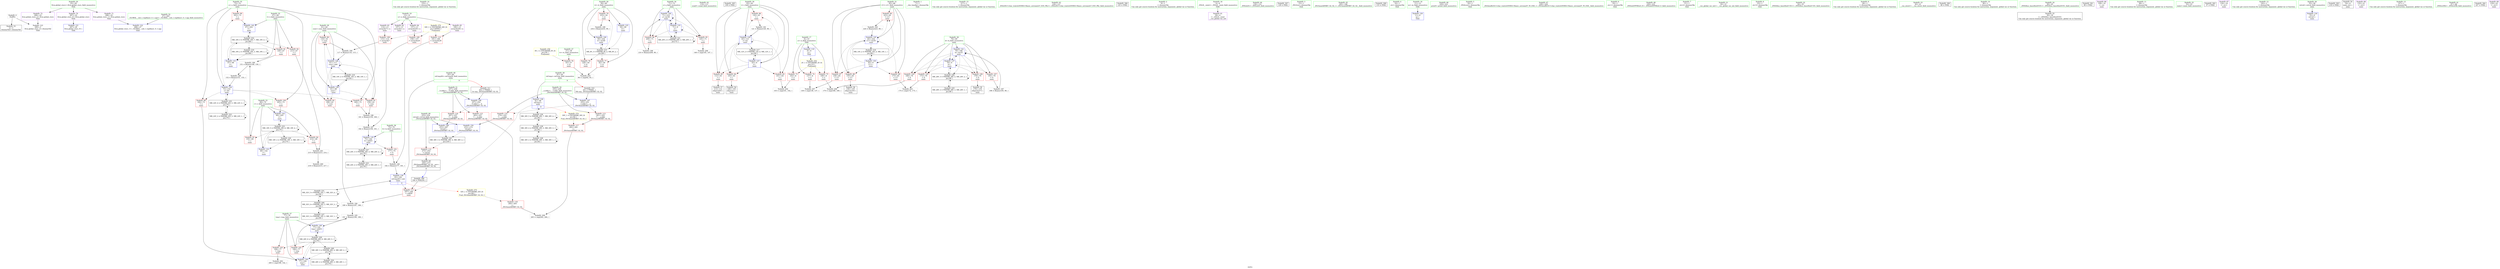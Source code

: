 digraph "SVFG" {
	label="SVFG";

	Node0x5583c2568910 [shape=record,color=grey,label="{NodeID: 0\nNullPtr}"];
	Node0x5583c2568910 -> Node0x5583c258c830[style=solid];
	Node0x5583c2568910 -> Node0x5583c25912c0[style=solid];
	Node0x5583c258bc80 [shape=record,color=red,label="{NodeID: 97\n160\<--73\n\<--s\nmain\n}"];
	Node0x5583c258bc80 -> Node0x5583c258f2d0[style=solid];
	Node0x5583c25895c0 [shape=record,color=green,label="{NodeID: 14\n153\<--1\n\<--dummyObj\nCan only get source location for instruction, argument, global var or function.}"];
	Node0x5583c258efd0 [shape=record,color=grey,label="{NodeID: 194\n189 = Binary(187, 188, )\n}"];
	Node0x5583c258efd0 -> Node0x5583c258f150[style=solid];
	Node0x5583c258b7c0 [shape=record,color=red,label="{NodeID: 111\n187\<--184\n\<--call29\nmain\n}"];
	Node0x5583c258b7c0 -> Node0x5583c258efd0[style=solid];
	Node0x5583c258a210 [shape=record,color=green,label="{NodeID: 28\n59\<--60\nit\<--it_field_insensitive\nmain\n}"];
	Node0x5583c258a210 -> Node0x5583c258dca0[style=solid];
	Node0x5583c258a210 -> Node0x5583c258dd70[style=solid];
	Node0x5583c258a210 -> Node0x5583c258de40[style=solid];
	Node0x5583c258a210 -> Node0x5583c2591490[style=solid];
	Node0x5583c258a210 -> Node0x5583c25925a0[style=solid];
	Node0x5583c2597890 [shape=record,color=grey,label="{NodeID: 208\n146 = cmp(145, 147, )\n}"];
	Node0x5583c2591490 [shape=record,color=blue,label="{NodeID: 125\n59\<--90\nit\<--\nmain\n}"];
	Node0x5583c2591490 -> Node0x5583c259fb90[style=dashed];
	Node0x5583c258ada0 [shape=record,color=green,label="{NodeID: 42\n110\<--111\nscanf\<--scanf_field_insensitive\n}"];
	Node0x5583c25bea10 [shape=record,color=black,label="{NodeID: 305\n109 = PHI()\n}"];
	Node0x5583c25a1e90 [shape=record,color=black,label="{NodeID: 222\nMR_22V_2 = PHI(MR_22V_3, MR_22V_1, )\npts\{74 \}\n}"];
	Node0x5583c25a1e90 -> Node0x5583c25a1e90[style=dashed];
	Node0x5583c25a1e90 -> Node0x5583c25a6390[style=dashed];
	Node0x5583c2591ff0 [shape=record,color=blue,label="{NodeID: 139\n83\<--182\nref.tmp26\<--sub\nmain\n|{|<s2>9}}"];
	Node0x5583c2591ff0 -> Node0x5583c258b7c0[style=dashed];
	Node0x5583c2591ff0 -> Node0x5583c25a53a0[style=dashed];
	Node0x5583c2591ff0:s2 -> Node0x5583c25adf90[style=dashed,color=red];
	Node0x5583c258cb00 [shape=record,color=black,label="{NodeID: 56\n106\<--105\nidxprom\<--\nmain\n}"];
	Node0x5583c258d660 [shape=record,color=purple,label="{NodeID: 70\n287\<--25\nllvm.global_ctors_0\<--llvm.global_ctors\nGlob }"];
	Node0x5583c258d660 -> Node0x5583c25910c0[style=solid];
	Node0x5583c258e250 [shape=record,color=red,label="{NodeID: 84\n105\<--63\n\<--i\nmain\n}"];
	Node0x5583c258e250 -> Node0x5583c258cb00[style=solid];
	Node0x5583c2583c80 [shape=record,color=green,label="{NodeID: 1\n7\<--1\n__dso_handle\<--dummyObj\nGlob }"];
	Node0x5583c258bd50 [shape=record,color=red,label="{NodeID: 98\n164\<--73\n\<--s\nmain\n}"];
	Node0x5583c258bd50 -> Node0x5583c2591d80[style=solid];
	Node0x5583c2589650 [shape=record,color=green,label="{NodeID: 15\n217\<--1\n\<--dummyObj\nCan only get source location for instruction, argument, global var or function.}"];
	Node0x5583c258f150 [shape=record,color=grey,label="{NodeID: 195\n191 = Binary(190, 189, )\n}"];
	Node0x5583c258f150 -> Node0x5583c25920c0[style=solid];
	Node0x5583c258b890 [shape=record,color=red,label="{NodeID: 112\n273\<--253\n\<--retval\n_ZSt3maxIdERKT_S2_S2_\n}"];
	Node0x5583c258b890 -> Node0x5583c258ce40[style=solid];
	Node0x5583c258a2e0 [shape=record,color=green,label="{NodeID: 29\n61\<--62\nsum\<--sum_field_insensitive\nmain\n}"];
	Node0x5583c258a2e0 -> Node0x5583c258df10[style=solid];
	Node0x5583c258a2e0 -> Node0x5583c258dfe0[style=solid];
	Node0x5583c258a2e0 -> Node0x5583c258e0b0[style=solid];
	Node0x5583c258a2e0 -> Node0x5583c2591560[style=solid];
	Node0x5583c258a2e0 -> Node0x5583c2591700[style=solid];
	Node0x5583c2597a10 [shape=record,color=grey,label="{NodeID: 209\n265 = cmp(262, 264, )\n}"];
	Node0x5583c2591560 [shape=record,color=blue,label="{NodeID: 126\n61\<--98\nsum\<--\nmain\n}"];
	Node0x5583c2591560 -> Node0x5583c258df10[style=dashed];
	Node0x5583c2591560 -> Node0x5583c258dfe0[style=dashed];
	Node0x5583c2591560 -> Node0x5583c258e0b0[style=dashed];
	Node0x5583c2591560 -> Node0x5583c2591700[style=dashed];
	Node0x5583c2591560 -> Node0x5583c25a0090[style=dashed];
	Node0x5583c258aea0 [shape=record,color=green,label="{NodeID: 43\n126\<--127\n_ZStlsISt11char_traitsIcEERSt13basic_ostreamIcT_ES5_PKc\<--_ZStlsISt11char_traitsIcEERSt13basic_ostreamIcT_ES5_PKc_field_insensitive\n}"];
	Node0x5583c25beb10 [shape=record,color=black,label="{NodeID: 306\n125 = PHI()\n}"];
	Node0x5583c25a2390 [shape=record,color=black,label="{NodeID: 223\nMR_24V_2 = PHI(MR_24V_3, MR_24V_1, )\npts\{76 \}\n}"];
	Node0x5583c25a2390 -> Node0x5583c25a9f90[style=dashed];
	Node0x5583c25920c0 [shape=record,color=blue,label="{NodeID: 140\n77\<--191\ntmp\<--add31\nmain\n}"];
	Node0x5583c25920c0 -> Node0x5583c25a3c90[style=dashed];
	Node0x5583c258cbd0 [shape=record,color=black,label="{NodeID: 57\n113\<--112\nidxprom6\<--\nmain\n}"];
	Node0x5583c258d760 [shape=record,color=purple,label="{NodeID: 71\n288\<--25\nllvm.global_ctors_1\<--llvm.global_ctors\nGlob }"];
	Node0x5583c258d760 -> Node0x5583c25911c0[style=solid];
	Node0x5583c258e320 [shape=record,color=red,label="{NodeID: 85\n112\<--63\n\<--i\nmain\n}"];
	Node0x5583c258e320 -> Node0x5583c258cbd0[style=solid];
	Node0x5583c2586470 [shape=record,color=green,label="{NodeID: 2\n9\<--1\n\<--dummyObj\nCan only get source location for instruction, argument, global var or function.}"];
	Node0x5583c258be20 [shape=record,color=red,label="{NodeID: 99\n202\<--73\n\<--s\nmain\n}"];
	Node0x5583c258be20 -> Node0x5583c2592260[style=solid];
	Node0x5583c25896e0 [shape=record,color=green,label="{NodeID: 16\n4\<--6\n_ZStL8__ioinit\<--_ZStL8__ioinit_field_insensitive\nGlob }"];
	Node0x5583c25896e0 -> Node0x5583c258cf10[style=solid];
	Node0x5583c258f2d0 [shape=record,color=grey,label="{NodeID: 196\n161 = Binary(159, 160, )\n}"];
	Node0x5583c258f2d0 -> Node0x5583c258f450[style=solid];
	Node0x5583c258b960 [shape=record,color=red,label="{NodeID: 113\n261\<--255\n\<--__a.addr\n_ZSt3maxIdERKT_S2_S2_\n}"];
	Node0x5583c258b960 -> Node0x5583c2590d50[style=solid];
	Node0x5583c258a3b0 [shape=record,color=green,label="{NodeID: 30\n63\<--64\ni\<--i_field_insensitive\nmain\n}"];
	Node0x5583c258a3b0 -> Node0x5583c258e180[style=solid];
	Node0x5583c258a3b0 -> Node0x5583c258e250[style=solid];
	Node0x5583c258a3b0 -> Node0x5583c258e320[style=solid];
	Node0x5583c258a3b0 -> Node0x5583c258e3f0[style=solid];
	Node0x5583c258a3b0 -> Node0x5583c2591630[style=solid];
	Node0x5583c258a3b0 -> Node0x5583c25917d0[style=solid];
	Node0x5583c2591630 [shape=record,color=blue,label="{NodeID: 127\n63\<--9\ni\<--\nmain\n}"];
	Node0x5583c2591630 -> Node0x5583c258e180[style=dashed];
	Node0x5583c2591630 -> Node0x5583c258e250[style=dashed];
	Node0x5583c2591630 -> Node0x5583c258e320[style=dashed];
	Node0x5583c2591630 -> Node0x5583c258e3f0[style=dashed];
	Node0x5583c2591630 -> Node0x5583c25917d0[style=dashed];
	Node0x5583c2591630 -> Node0x5583c25a0590[style=dashed];
	Node0x5583c258afa0 [shape=record,color=green,label="{NodeID: 44\n130\<--131\n_ZNSolsEi\<--_ZNSolsEi_field_insensitive\n}"];
	Node0x5583c25bec70 [shape=record,color=black,label="{NodeID: 307\n129 = PHI()\n}"];
	Node0x5583c25a2890 [shape=record,color=black,label="{NodeID: 224\nMR_26V_2 = PHI(MR_26V_3, MR_26V_1, )\npts\{78 \}\n}"];
	Node0x5583c25a2890 -> Node0x5583c25aa490[style=dashed];
	Node0x5583c2592190 [shape=record,color=blue,label="{NodeID: 141\n79\<--196\nk\<--inc33\nmain\n}"];
	Node0x5583c2592190 -> Node0x5583c258c230[style=dashed];
	Node0x5583c2592190 -> Node0x5583c258c300[style=dashed];
	Node0x5583c2592190 -> Node0x5583c258b3b0[style=dashed];
	Node0x5583c2592190 -> Node0x5583c258b480[style=dashed];
	Node0x5583c2592190 -> Node0x5583c2591e50[style=dashed];
	Node0x5583c2592190 -> Node0x5583c2592190[style=dashed];
	Node0x5583c2592190 -> Node0x5583c25aa990[style=dashed];
	Node0x5583c258cca0 [shape=record,color=black,label="{NodeID: 58\n156\<--155\nidxprom19\<--\nmain\n}"];
	Node0x5583c258d860 [shape=record,color=purple,label="{NodeID: 72\n289\<--25\nllvm.global_ctors_2\<--llvm.global_ctors\nGlob }"];
	Node0x5583c258d860 -> Node0x5583c25912c0[style=solid];
	Node0x5583c258e3f0 [shape=record,color=red,label="{NodeID: 86\n120\<--63\n\<--i\nmain\n}"];
	Node0x5583c258e3f0 -> Node0x5583c2594f00[style=solid];
	Node0x5583c256a0b0 [shape=record,color=green,label="{NodeID: 3\n15\<--1\n_ZSt3cin\<--dummyObj\nGlob }"];
	Node0x5583c258bef0 [shape=record,color=red,label="{NodeID: 100\n205\<--73\n\<--s\nmain\n}"];
	Node0x5583c258bef0 -> Node0x5583c2592330[style=solid];
	Node0x5583c2589770 [shape=record,color=green,label="{NodeID: 17\n8\<--10\nn\<--n_field_insensitive\nGlob }"];
	Node0x5583c2589770 -> Node0x5583c258d960[style=solid];
	Node0x5583c2589770 -> Node0x5583c258da30[style=solid];
	Node0x5583c2589770 -> Node0x5583c258db00[style=solid];
	Node0x5583c2589770 -> Node0x5583c2590ef0[style=solid];
	Node0x5583c258f450 [shape=record,color=grey,label="{NodeID: 197\n162 = Binary(158, 161, )\n}"];
	Node0x5583c258f450 -> Node0x5583c2591cb0[style=solid];
	Node0x5583c258ba30 [shape=record,color=red,label="{NodeID: 114\n270\<--255\n\<--__a.addr\n_ZSt3maxIdERKT_S2_S2_\n}"];
	Node0x5583c258ba30 -> Node0x5583c25928e0[style=solid];
	Node0x5583c258a480 [shape=record,color=green,label="{NodeID: 31\n65\<--66\ni11\<--i11_field_insensitive\nmain\n}"];
	Node0x5583c258a480 -> Node0x5583c258e4c0[style=solid];
	Node0x5583c258a480 -> Node0x5583c258e590[style=solid];
	Node0x5583c258a480 -> Node0x5583c258e660[style=solid];
	Node0x5583c258a480 -> Node0x5583c258e730[style=solid];
	Node0x5583c258a480 -> Node0x5583c25918a0[style=solid];
	Node0x5583c258a480 -> Node0x5583c25924d0[style=solid];
	Node0x5583c2591700 [shape=record,color=blue,label="{NodeID: 128\n61\<--117\nsum\<--add\nmain\n}"];
	Node0x5583c2591700 -> Node0x5583c258df10[style=dashed];
	Node0x5583c2591700 -> Node0x5583c258dfe0[style=dashed];
	Node0x5583c2591700 -> Node0x5583c258e0b0[style=dashed];
	Node0x5583c2591700 -> Node0x5583c2591700[style=dashed];
	Node0x5583c2591700 -> Node0x5583c25a0090[style=dashed];
	Node0x5583c258b0a0 [shape=record,color=green,label="{NodeID: 45\n185\<--186\n_ZSt3maxIdERKT_S2_S2_\<--_ZSt3maxIdERKT_S2_S2__field_insensitive\n}"];
	Node0x5583c25bed70 [shape=record,color=black,label="{NodeID: 308\n133 = PHI()\n}"];
	Node0x5583c25a2d90 [shape=record,color=black,label="{NodeID: 225\nMR_28V_2 = PHI(MR_28V_3, MR_28V_1, )\npts\{80 \}\n}"];
	Node0x5583c25a2d90 -> Node0x5583c25aa990[style=dashed];
	Node0x5583c2592260 [shape=record,color=blue,label="{NodeID: 142\n67\<--202\nl\<--\nmain\n}"];
	Node0x5583c2592260 -> Node0x5583c25a5490[style=dashed];
	Node0x5583c258cd70 [shape=record,color=black,label="{NodeID: 59\n179\<--178\nidxprom27\<--\nmain\n}"];
	Node0x5583c25a7790 [shape=record,color=black,label="{NodeID: 239\nMR_30V_4 = PHI(MR_30V_5, MR_30V_3, )\npts\{82 \}\n}"];
	Node0x5583c25a7790 -> Node0x5583c25a3290[style=dashed];
	Node0x5583c25a7790 -> Node0x5583c25a4690[style=dashed];
	Node0x5583c25a7790 -> Node0x5583c25a7790[style=dashed];
	Node0x5583c258d960 [shape=record,color=red,label="{NodeID: 73\n102\<--8\n\<--n\nmain\n}"];
	Node0x5583c258d960 -> Node0x5583c2597290[style=solid];
	Node0x5583c258e4c0 [shape=record,color=red,label="{NodeID: 87\n136\<--65\n\<--i11\nmain\n}"];
	Node0x5583c258e4c0 -> Node0x5583c2597710[style=solid];
	Node0x5583c2568d60 [shape=record,color=green,label="{NodeID: 4\n16\<--1\n.str\<--dummyObj\nGlob }"];
	Node0x5583c258bfc0 [shape=record,color=red,label="{NodeID: 101\n177\<--75\n\<--h\nmain\n}"];
	Node0x5583c258bfc0 -> Node0x5583c258ecd0[style=solid];
	Node0x5583c2589870 [shape=record,color=green,label="{NodeID: 18\n11\<--12\nm\<--m_field_insensitive\nGlob }"];
	Node0x5583c2589870 -> Node0x5583c2590fc0[style=solid];
	Node0x5583c258f5d0 [shape=record,color=grey,label="{NodeID: 198\n210 = Binary(209, 90, )\n}"];
	Node0x5583c258f5d0 -> Node0x5583c2592400[style=solid];
	Node0x5583c2590c30 [shape=record,color=red,label="{NodeID: 115\n263\<--257\n\<--__b.addr\n_ZSt3maxIdERKT_S2_S2_\n}"];
	Node0x5583c2590c30 -> Node0x5583c2590e20[style=solid];
	Node0x5583c258a550 [shape=record,color=green,label="{NodeID: 32\n67\<--68\nl\<--l_field_insensitive\nmain\n}"];
	Node0x5583c258a550 -> Node0x5583c258e800[style=solid];
	Node0x5583c258a550 -> Node0x5583c258e8d0[style=solid];
	Node0x5583c258a550 -> Node0x5583c2591970[style=solid];
	Node0x5583c258a550 -> Node0x5583c2592260[style=solid];
	Node0x5583c25917d0 [shape=record,color=blue,label="{NodeID: 129\n63\<--121\ni\<--inc\nmain\n}"];
	Node0x5583c25917d0 -> Node0x5583c258e180[style=dashed];
	Node0x5583c25917d0 -> Node0x5583c258e250[style=dashed];
	Node0x5583c25917d0 -> Node0x5583c258e320[style=dashed];
	Node0x5583c25917d0 -> Node0x5583c258e3f0[style=dashed];
	Node0x5583c25917d0 -> Node0x5583c25917d0[style=dashed];
	Node0x5583c25917d0 -> Node0x5583c25a0590[style=dashed];
	Node0x5583c258b1a0 [shape=record,color=green,label="{NodeID: 46\n220\<--221\nprintf\<--printf_field_insensitive\n}"];
	Node0x5583c25bee40 [shape=record,color=black,label="{NodeID: 309\n184 = PHI(250, )\n}"];
	Node0x5583c25bee40 -> Node0x5583c258b7c0[style=solid];
	Node0x5583c25a3290 [shape=record,color=black,label="{NodeID: 226\nMR_30V_2 = PHI(MR_30V_3, MR_30V_1, )\npts\{82 \}\n}"];
	Node0x5583c25a3290 -> Node0x5583c25a3290[style=dashed];
	Node0x5583c25a3290 -> Node0x5583c25a7790[style=dashed];
	Node0x5583c2592330 [shape=record,color=blue,label="{NodeID: 143\n69\<--205\nr\<--\nmain\n}"];
	Node0x5583c2592330 -> Node0x5583c25a5990[style=dashed];
	Node0x5583c258ce40 [shape=record,color=black,label="{NodeID: 60\n250\<--273\n_ZSt3maxIdERKT_S2_S2__ret\<--\n_ZSt3maxIdERKT_S2_S2_\n|{<s0>9}}"];
	Node0x5583c258ce40:s0 -> Node0x5583c25bee40[style=solid,color=blue];
	Node0x5583c25a7c90 [shape=record,color=black,label="{NodeID: 240\nMR_32V_4 = PHI(MR_32V_5, MR_32V_3, )\npts\{84 \}\n}"];
	Node0x5583c25a7c90 -> Node0x5583c25a3790[style=dashed];
	Node0x5583c25a7c90 -> Node0x5583c25a53a0[style=dashed];
	Node0x5583c25a7c90 -> Node0x5583c25a7c90[style=dashed];
	Node0x5583c258da30 [shape=record,color=red,label="{NodeID: 74\n137\<--8\n\<--n\nmain\n}"];
	Node0x5583c258da30 -> Node0x5583c2597710[style=solid];
	Node0x5583c25ac290 [shape=record,color=yellow,style=double,label="{NodeID: 254\n2V_1 = ENCHI(MR_2V_0)\npts\{10 \}\nFun[main]}"];
	Node0x5583c25ac290 -> Node0x5583c258d960[style=dashed];
	Node0x5583c25ac290 -> Node0x5583c258da30[style=dashed];
	Node0x5583c25ac290 -> Node0x5583c258db00[style=dashed];
	Node0x5583c258e590 [shape=record,color=red,label="{NodeID: 88\n155\<--65\n\<--i11\nmain\n}"];
	Node0x5583c258e590 -> Node0x5583c258cca0[style=solid];
	Node0x5583c2568df0 [shape=record,color=green,label="{NodeID: 5\n18\<--1\n_ZSt4cout\<--dummyObj\nGlob }"];
	Node0x5583c258c090 [shape=record,color=red,label="{NodeID: 102\n190\<--77\n\<--tmp\nmain\n}"];
	Node0x5583c258c090 -> Node0x5583c258f150[style=solid];
	Node0x5583c2589970 [shape=record,color=green,label="{NodeID: 19\n13\<--14\nx\<--x_field_insensitive\nGlob }"];
	Node0x5583c2589970 -> Node0x5583c258cfe0[style=solid];
	Node0x5583c2589970 -> Node0x5583c258d0b0[style=solid];
	Node0x5583c2589970 -> Node0x5583c258d180[style=solid];
	Node0x5583c2589970 -> Node0x5583c258d250[style=solid];
	Node0x5583c258f750 [shape=record,color=grey,label="{NodeID: 199\n234 = Binary(233, 90, )\n}"];
	Node0x5583c258f750 -> Node0x5583c25925a0[style=solid];
	Node0x5583c2590cc0 [shape=record,color=red,label="{NodeID: 116\n267\<--257\n\<--__b.addr\n_ZSt3maxIdERKT_S2_S2_\n}"];
	Node0x5583c2590cc0 -> Node0x5583c2592810[style=solid];
	Node0x5583c258a620 [shape=record,color=green,label="{NodeID: 33\n69\<--70\nr\<--r_field_insensitive\nmain\n}"];
	Node0x5583c258a620 -> Node0x5583c258e9a0[style=solid];
	Node0x5583c258a620 -> Node0x5583c258ea70[style=solid];
	Node0x5583c258a620 -> Node0x5583c2591a40[style=solid];
	Node0x5583c258a620 -> Node0x5583c2592330[style=solid];
	Node0x5583c25918a0 [shape=record,color=blue,label="{NodeID: 130\n65\<--9\ni11\<--\nmain\n}"];
	Node0x5583c25918a0 -> Node0x5583c258e4c0[style=dashed];
	Node0x5583c25918a0 -> Node0x5583c258e590[style=dashed];
	Node0x5583c25918a0 -> Node0x5583c258e660[style=dashed];
	Node0x5583c25918a0 -> Node0x5583c258e730[style=dashed];
	Node0x5583c25918a0 -> Node0x5583c25924d0[style=dashed];
	Node0x5583c25918a0 -> Node0x5583c25a0a90[style=dashed];
	Node0x5583c258b2a0 [shape=record,color=green,label="{NodeID: 47\n228\<--229\n_ZSt4endlIcSt11char_traitsIcEERSt13basic_ostreamIT_T0_ES6_\<--_ZSt4endlIcSt11char_traitsIcEERSt13basic_ostreamIT_T0_ES6__field_insensitive\n}"];
	Node0x5583c25bf000 [shape=record,color=black,label="{NodeID: 310\n251 = PHI(81, )\n0th arg _ZSt3maxIdERKT_S2_S2_ }"];
	Node0x5583c25bf000 -> Node0x5583c2592670[style=solid];
	Node0x5583c25a3790 [shape=record,color=black,label="{NodeID: 227\nMR_32V_2 = PHI(MR_32V_3, MR_32V_1, )\npts\{84 \}\n}"];
	Node0x5583c25a3790 -> Node0x5583c25a3790[style=dashed];
	Node0x5583c25a3790 -> Node0x5583c25a7c90[style=dashed];
	Node0x5583c2592400 [shape=record,color=blue,label="{NodeID: 144\n71\<--210\nj\<--inc39\nmain\n}"];
	Node0x5583c2592400 -> Node0x5583c258eb40[style=dashed];
	Node0x5583c2592400 -> Node0x5583c258bbb0[style=dashed];
	Node0x5583c2592400 -> Node0x5583c2591b10[style=dashed];
	Node0x5583c2592400 -> Node0x5583c2592400[style=dashed];
	Node0x5583c2592400 -> Node0x5583c25a1990[style=dashed];
	Node0x5583c258cf10 [shape=record,color=purple,label="{NodeID: 61\n36\<--4\n\<--_ZStL8__ioinit\n__cxx_global_var_init\n}"];
	Node0x5583c25a8190 [shape=record,color=black,label="{NodeID: 241\nMR_38V_3 = PHI(MR_38V_4, MR_38V_2, )\npts\{254 \}\n}"];
	Node0x5583c25a8190 -> Node0x5583c258b890[style=dashed];
	Node0x5583c258db00 [shape=record,color=red,label="{NodeID: 75\n169\<--8\n\<--n\nmain\n}"];
	Node0x5583c258db00 -> Node0x5583c2597590[style=solid];
	Node0x5583c258e660 [shape=record,color=red,label="{NodeID: 89\n173\<--65\n\<--i11\nmain\n}"];
	Node0x5583c258e660 -> Node0x5583c2597110[style=solid];
	Node0x5583c2569150 [shape=record,color=green,label="{NodeID: 6\n19\<--1\n.str.1\<--dummyObj\nGlob }"];
	Node0x5583c258c160 [shape=record,color=red,label="{NodeID: 103\n199\<--77\n\<--tmp\nmain\n}"];
	Node0x5583c258c160 -> Node0x5583c2596fd0[style=solid];
	Node0x5583c2589a70 [shape=record,color=green,label="{NodeID: 20\n25\<--29\nllvm.global_ctors\<--llvm.global_ctors_field_insensitive\nGlob }"];
	Node0x5583c2589a70 -> Node0x5583c258d660[style=solid];
	Node0x5583c2589a70 -> Node0x5583c258d760[style=solid];
	Node0x5583c2589a70 -> Node0x5583c258d860[style=solid];
	Node0x5583c258f8d0 [shape=record,color=grey,label="{NodeID: 200\n216 = Binary(215, 217, )\n}"];
	Node0x5583c2590d50 [shape=record,color=red,label="{NodeID: 117\n262\<--261\n\<--\n_ZSt3maxIdERKT_S2_S2_\n}"];
	Node0x5583c2590d50 -> Node0x5583c2597a10[style=solid];
	Node0x5583c258a6f0 [shape=record,color=green,label="{NodeID: 34\n71\<--72\nj\<--j_field_insensitive\nmain\n}"];
	Node0x5583c258a6f0 -> Node0x5583c258eb40[style=solid];
	Node0x5583c258a6f0 -> Node0x5583c258bbb0[style=solid];
	Node0x5583c258a6f0 -> Node0x5583c2591b10[style=solid];
	Node0x5583c258a6f0 -> Node0x5583c2592400[style=solid];
	Node0x5583c2591970 [shape=record,color=blue,label="{NodeID: 131\n67\<--98\nl\<--\nmain\n}"];
	Node0x5583c2591970 -> Node0x5583c25a5490[style=dashed];
	Node0x5583c258c3c0 [shape=record,color=green,label="{NodeID: 48\n230\<--231\n_ZNSolsEPFRSoS_E\<--_ZNSolsEPFRSoS_E_field_insensitive\n}"];
	Node0x5583c25bf100 [shape=record,color=black,label="{NodeID: 311\n252 = PHI(83, )\n1st arg _ZSt3maxIdERKT_S2_S2_ }"];
	Node0x5583c25bf100 -> Node0x5583c2592740[style=solid];
	Node0x5583c25a3c90 [shape=record,color=black,label="{NodeID: 228\nMR_26V_6 = PHI(MR_26V_8, MR_26V_5, )\npts\{78 \}\n}"];
	Node0x5583c25a3c90 -> Node0x5583c258c090[style=dashed];
	Node0x5583c25a3c90 -> Node0x5583c258c160[style=dashed];
	Node0x5583c25a3c90 -> Node0x5583c2591d80[style=dashed];
	Node0x5583c25a3c90 -> Node0x5583c25920c0[style=dashed];
	Node0x5583c25a3c90 -> Node0x5583c25a3c90[style=dashed];
	Node0x5583c25a3c90 -> Node0x5583c25aa490[style=dashed];
	Node0x5583c25924d0 [shape=record,color=blue,label="{NodeID: 145\n65\<--224\ni11\<--inc45\nmain\n}"];
	Node0x5583c25924d0 -> Node0x5583c258e4c0[style=dashed];
	Node0x5583c25924d0 -> Node0x5583c258e590[style=dashed];
	Node0x5583c25924d0 -> Node0x5583c258e660[style=dashed];
	Node0x5583c25924d0 -> Node0x5583c258e730[style=dashed];
	Node0x5583c25924d0 -> Node0x5583c25924d0[style=dashed];
	Node0x5583c25924d0 -> Node0x5583c25a0a90[style=dashed];
	Node0x5583c258cfe0 [shape=record,color=purple,label="{NodeID: 62\n107\<--13\narrayidx\<--x\nmain\n}"];
	Node0x5583c258dbd0 [shape=record,color=red,label="{NodeID: 76\n93\<--57\n\<--tt\nmain\n}"];
	Node0x5583c258dbd0 -> Node0x5583c2597410[style=solid];
	Node0x5583c25ace90 [shape=record,color=yellow,style=double,label="{NodeID: 256\n6V_1 = ENCHI(MR_6V_0)\npts\{58 \}\nFun[main]}"];
	Node0x5583c25ace90 -> Node0x5583c258dbd0[style=dashed];
	Node0x5583c258e730 [shape=record,color=red,label="{NodeID: 90\n223\<--65\n\<--i11\nmain\n}"];
	Node0x5583c258e730 -> Node0x5583c258ee50[style=solid];
	Node0x5583c25691e0 [shape=record,color=green,label="{NodeID: 7\n21\<--1\n.str.2\<--dummyObj\nGlob }"];
	Node0x5583c25adb00 [shape=record,color=yellow,style=double,label="{NodeID: 270\n34V_1 = ENCHI(MR_34V_0)\npts\{140000 \}\nFun[main]}"];
	Node0x5583c25adb00 -> Node0x5583c258b550[style=dashed];
	Node0x5583c25adb00 -> Node0x5583c258b620[style=dashed];
	Node0x5583c25adb00 -> Node0x5583c258b6f0[style=dashed];
	Node0x5583c2594900 [shape=record,color=grey,label="{NodeID: 187\n196 = Binary(195, 90, )\n}"];
	Node0x5583c2594900 -> Node0x5583c2592190[style=solid];
	Node0x5583c258c230 [shape=record,color=red,label="{NodeID: 104\n168\<--79\n\<--k\nmain\n}"];
	Node0x5583c258c230 -> Node0x5583c2597590[style=solid];
	Node0x5583c2589b70 [shape=record,color=green,label="{NodeID: 21\n30\<--31\n__cxx_global_var_init\<--__cxx_global_var_init_field_insensitive\n}"];
	Node0x5583c258fa50 [shape=record,color=grey,label="{NodeID: 201\n215 = Binary(213, 214, )\n}"];
	Node0x5583c258fa50 -> Node0x5583c258f8d0[style=solid];
	Node0x5583c2590e20 [shape=record,color=red,label="{NodeID: 118\n264\<--263\n\<--\n_ZSt3maxIdERKT_S2_S2_\n}"];
	Node0x5583c2590e20 -> Node0x5583c2597a10[style=solid];
	Node0x5583c258a7c0 [shape=record,color=green,label="{NodeID: 35\n73\<--74\ns\<--s_field_insensitive\nmain\n}"];
	Node0x5583c258a7c0 -> Node0x5583c258bc80[style=solid];
	Node0x5583c258a7c0 -> Node0x5583c258bd50[style=solid];
	Node0x5583c258a7c0 -> Node0x5583c258be20[style=solid];
	Node0x5583c258a7c0 -> Node0x5583c258bef0[style=solid];
	Node0x5583c258a7c0 -> Node0x5583c2591be0[style=solid];
	Node0x5583c259fb90 [shape=record,color=black,label="{NodeID: 215\nMR_8V_3 = PHI(MR_8V_4, MR_8V_2, )\npts\{60 \}\n}"];
	Node0x5583c259fb90 -> Node0x5583c258dca0[style=dashed];
	Node0x5583c259fb90 -> Node0x5583c258dd70[style=dashed];
	Node0x5583c259fb90 -> Node0x5583c258de40[style=dashed];
	Node0x5583c259fb90 -> Node0x5583c25925a0[style=dashed];
	Node0x5583c2591a40 [shape=record,color=blue,label="{NodeID: 132\n69\<--142\nr\<--\nmain\n}"];
	Node0x5583c2591a40 -> Node0x5583c25a5990[style=dashed];
	Node0x5583c258c4c0 [shape=record,color=green,label="{NodeID: 49\n253\<--254\nretval\<--retval_field_insensitive\n_ZSt3maxIdERKT_S2_S2_\n}"];
	Node0x5583c258c4c0 -> Node0x5583c258b890[style=solid];
	Node0x5583c258c4c0 -> Node0x5583c2592810[style=solid];
	Node0x5583c258c4c0 -> Node0x5583c25928e0[style=solid];
	Node0x5583c25925a0 [shape=record,color=blue,label="{NodeID: 146\n59\<--234\nit\<--inc49\nmain\n}"];
	Node0x5583c25925a0 -> Node0x5583c259fb90[style=dashed];
	Node0x5583c258d0b0 [shape=record,color=purple,label="{NodeID: 63\n114\<--13\narrayidx7\<--x\nmain\n}"];
	Node0x5583c258d0b0 -> Node0x5583c258b550[style=solid];
	Node0x5583c258dca0 [shape=record,color=red,label="{NodeID: 77\n92\<--59\n\<--it\nmain\n}"];
	Node0x5583c258dca0 -> Node0x5583c2597410[style=solid];
	Node0x5583c258e800 [shape=record,color=red,label="{NodeID: 91\n149\<--67\n\<--l\nmain\n}"];
	Node0x5583c258e800 -> Node0x5583c2594c00[style=solid];
	Node0x5583c2569270 [shape=record,color=green,label="{NodeID: 8\n23\<--1\n.str.3\<--dummyObj\nGlob }"];
	Node0x5583c2594a80 [shape=record,color=grey,label="{NodeID: 188\n152 = Binary(151, 153, )\n}"];
	Node0x5583c2594a80 -> Node0x5583c2591be0[style=solid];
	Node0x5583c258c300 [shape=record,color=red,label="{NodeID: 105\n172\<--79\n\<--k\nmain\n}"];
	Node0x5583c258c300 -> Node0x5583c2597110[style=solid];
	Node0x5583c2589c70 [shape=record,color=green,label="{NodeID: 22\n34\<--35\n_ZNSt8ios_base4InitC1Ev\<--_ZNSt8ios_base4InitC1Ev_field_insensitive\n}"];
	Node0x5583c2596fd0 [shape=record,color=grey,label="{NodeID: 202\n200 = cmp(199, 142, )\n}"];
	Node0x5583c2590ef0 [shape=record,color=blue,label="{NodeID: 119\n8\<--9\nn\<--\nGlob }"];
	Node0x5583c2590ef0 -> Node0x5583c25ac290[style=dashed];
	Node0x5583c258a890 [shape=record,color=green,label="{NodeID: 36\n75\<--76\nh\<--h_field_insensitive\nmain\n}"];
	Node0x5583c258a890 -> Node0x5583c258bfc0[style=solid];
	Node0x5583c258a890 -> Node0x5583c2591cb0[style=solid];
	Node0x5583c25a0090 [shape=record,color=black,label="{NodeID: 216\nMR_10V_2 = PHI(MR_10V_4, MR_10V_1, )\npts\{62 \}\n}"];
	Node0x5583c25a0090 -> Node0x5583c2591560[style=dashed];
	Node0x5583c2591b10 [shape=record,color=blue,label="{NodeID: 133\n71\<--9\nj\<--\nmain\n}"];
	Node0x5583c2591b10 -> Node0x5583c258eb40[style=dashed];
	Node0x5583c2591b10 -> Node0x5583c258bbb0[style=dashed];
	Node0x5583c2591b10 -> Node0x5583c2591b10[style=dashed];
	Node0x5583c2591b10 -> Node0x5583c2592400[style=dashed];
	Node0x5583c2591b10 -> Node0x5583c25a1990[style=dashed];
	Node0x5583c258c590 [shape=record,color=green,label="{NodeID: 50\n255\<--256\n__a.addr\<--__a.addr_field_insensitive\n_ZSt3maxIdERKT_S2_S2_\n}"];
	Node0x5583c258c590 -> Node0x5583c258b960[style=solid];
	Node0x5583c258c590 -> Node0x5583c258ba30[style=solid];
	Node0x5583c258c590 -> Node0x5583c2592670[style=solid];
	Node0x5583c25a4690 [shape=record,color=black,label="{NodeID: 230\nMR_30V_5 = PHI(MR_30V_7, MR_30V_4, )\npts\{82 \}\n}"];
	Node0x5583c25a4690 -> Node0x5583c2591f20[style=dashed];
	Node0x5583c25a4690 -> Node0x5583c25a4690[style=dashed];
	Node0x5583c25a4690 -> Node0x5583c25a7790[style=dashed];
	Node0x5583c2592670 [shape=record,color=blue,label="{NodeID: 147\n255\<--251\n__a.addr\<--__a\n_ZSt3maxIdERKT_S2_S2_\n}"];
	Node0x5583c2592670 -> Node0x5583c258b960[style=dashed];
	Node0x5583c2592670 -> Node0x5583c258ba30[style=dashed];
	Node0x5583c258d180 [shape=record,color=purple,label="{NodeID: 64\n157\<--13\narrayidx20\<--x\nmain\n}"];
	Node0x5583c258d180 -> Node0x5583c258b620[style=solid];
	Node0x5583c258dd70 [shape=record,color=red,label="{NodeID: 78\n128\<--59\n\<--it\nmain\n}"];
	Node0x5583c258e8d0 [shape=record,color=red,label="{NodeID: 92\n213\<--67\n\<--l\nmain\n}"];
	Node0x5583c258e8d0 -> Node0x5583c258fa50[style=solid];
	Node0x5583c2569300 [shape=record,color=green,label="{NodeID: 9\n26\<--1\n\<--dummyObj\nCan only get source location for instruction, argument, global var or function.}"];
	Node0x5583c2594c00 [shape=record,color=grey,label="{NodeID: 189\n151 = Binary(149, 150, )\n}"];
	Node0x5583c2594c00 -> Node0x5583c2594a80[style=solid];
	Node0x5583c258b3b0 [shape=record,color=red,label="{NodeID: 106\n178\<--79\n\<--k\nmain\n}"];
	Node0x5583c258b3b0 -> Node0x5583c258cd70[style=solid];
	Node0x5583c2589d70 [shape=record,color=green,label="{NodeID: 23\n40\<--41\n__cxa_atexit\<--__cxa_atexit_field_insensitive\n}"];
	Node0x5583c2597110 [shape=record,color=grey,label="{NodeID: 203\n174 = cmp(172, 173, )\n}"];
	Node0x5583c2590fc0 [shape=record,color=blue,label="{NodeID: 120\n11\<--9\nm\<--\nGlob }"];
	Node0x5583c258a960 [shape=record,color=green,label="{NodeID: 37\n77\<--78\ntmp\<--tmp_field_insensitive\nmain\n}"];
	Node0x5583c258a960 -> Node0x5583c258c090[style=solid];
	Node0x5583c258a960 -> Node0x5583c258c160[style=solid];
	Node0x5583c258a960 -> Node0x5583c2591d80[style=solid];
	Node0x5583c258a960 -> Node0x5583c25920c0[style=solid];
	Node0x5583c2304400 [shape=record,color=black,label="{NodeID: 300\n86 = PHI()\n}"];
	Node0x5583c25a0590 [shape=record,color=black,label="{NodeID: 217\nMR_12V_2 = PHI(MR_12V_4, MR_12V_1, )\npts\{64 \}\n}"];
	Node0x5583c25a0590 -> Node0x5583c2591630[style=dashed];
	Node0x5583c2591be0 [shape=record,color=blue,label="{NodeID: 134\n73\<--152\ns\<--div\nmain\n}"];
	Node0x5583c2591be0 -> Node0x5583c258bc80[style=dashed];
	Node0x5583c2591be0 -> Node0x5583c258bd50[style=dashed];
	Node0x5583c2591be0 -> Node0x5583c258be20[style=dashed];
	Node0x5583c2591be0 -> Node0x5583c258bef0[style=dashed];
	Node0x5583c2591be0 -> Node0x5583c25a6390[style=dashed];
	Node0x5583c258c660 [shape=record,color=green,label="{NodeID: 51\n257\<--258\n__b.addr\<--__b.addr_field_insensitive\n_ZSt3maxIdERKT_S2_S2_\n}"];
	Node0x5583c258c660 -> Node0x5583c2590c30[style=solid];
	Node0x5583c258c660 -> Node0x5583c2590cc0[style=solid];
	Node0x5583c258c660 -> Node0x5583c2592740[style=solid];
	Node0x5583c25a53a0 [shape=record,color=black,label="{NodeID: 231\nMR_32V_5 = PHI(MR_32V_7, MR_32V_4, )\npts\{84 \}\n}"];
	Node0x5583c25a53a0 -> Node0x5583c2591ff0[style=dashed];
	Node0x5583c25a53a0 -> Node0x5583c25a53a0[style=dashed];
	Node0x5583c25a53a0 -> Node0x5583c25a7c90[style=dashed];
	Node0x5583c2592740 [shape=record,color=blue,label="{NodeID: 148\n257\<--252\n__b.addr\<--__b\n_ZSt3maxIdERKT_S2_S2_\n}"];
	Node0x5583c2592740 -> Node0x5583c2590c30[style=dashed];
	Node0x5583c2592740 -> Node0x5583c2590cc0[style=dashed];
	Node0x5583c258d250 [shape=record,color=purple,label="{NodeID: 65\n180\<--13\narrayidx28\<--x\nmain\n}"];
	Node0x5583c258d250 -> Node0x5583c258b6f0[style=solid];
	Node0x5583c258de40 [shape=record,color=red,label="{NodeID: 79\n233\<--59\n\<--it\nmain\n}"];
	Node0x5583c258de40 -> Node0x5583c258f750[style=solid];
	Node0x5583c258e9a0 [shape=record,color=red,label="{NodeID: 93\n150\<--69\n\<--r\nmain\n}"];
	Node0x5583c258e9a0 -> Node0x5583c2594c00[style=solid];
	Node0x5583c2589380 [shape=record,color=green,label="{NodeID: 10\n90\<--1\n\<--dummyObj\nCan only get source location for instruction, argument, global var or function.}"];
	Node0x5583c2594d80 [shape=record,color=grey,label="{NodeID: 190\n117 = Binary(116, 115, )\n}"];
	Node0x5583c2594d80 -> Node0x5583c2591700[style=solid];
	Node0x5583c258b480 [shape=record,color=red,label="{NodeID: 107\n195\<--79\n\<--k\nmain\n}"];
	Node0x5583c258b480 -> Node0x5583c2594900[style=solid];
	Node0x5583c2589e70 [shape=record,color=green,label="{NodeID: 24\n39\<--45\n_ZNSt8ios_base4InitD1Ev\<--_ZNSt8ios_base4InitD1Ev_field_insensitive\n}"];
	Node0x5583c2589e70 -> Node0x5583c258ca00[style=solid];
	Node0x5583c2597290 [shape=record,color=grey,label="{NodeID: 204\n103 = cmp(101, 102, )\n}"];
	Node0x5583c25910c0 [shape=record,color=blue,label="{NodeID: 121\n287\<--26\nllvm.global_ctors_0\<--\nGlob }"];
	Node0x5583c258aa30 [shape=record,color=green,label="{NodeID: 38\n79\<--80\nk\<--k_field_insensitive\nmain\n}"];
	Node0x5583c258aa30 -> Node0x5583c258c230[style=solid];
	Node0x5583c258aa30 -> Node0x5583c258c300[style=solid];
	Node0x5583c258aa30 -> Node0x5583c258b3b0[style=solid];
	Node0x5583c258aa30 -> Node0x5583c258b480[style=solid];
	Node0x5583c258aa30 -> Node0x5583c2591e50[style=solid];
	Node0x5583c258aa30 -> Node0x5583c2592190[style=solid];
	Node0x5583c25be610 [shape=record,color=black,label="{NodeID: 301\n96 = PHI()\n}"];
	Node0x5583c25a0a90 [shape=record,color=black,label="{NodeID: 218\nMR_14V_2 = PHI(MR_14V_4, MR_14V_1, )\npts\{66 \}\n}"];
	Node0x5583c25a0a90 -> Node0x5583c25918a0[style=dashed];
	Node0x5583c2591cb0 [shape=record,color=blue,label="{NodeID: 135\n75\<--162\nh\<--add21\nmain\n}"];
	Node0x5583c2591cb0 -> Node0x5583c258bfc0[style=dashed];
	Node0x5583c2591cb0 -> Node0x5583c2591cb0[style=dashed];
	Node0x5583c2591cb0 -> Node0x5583c25a9f90[style=dashed];
	Node0x5583c258c730 [shape=record,color=green,label="{NodeID: 52\n27\<--283\n_GLOBAL__sub_I_vepifanov_0_1.cpp\<--_GLOBAL__sub_I_vepifanov_0_1.cpp_field_insensitive\n}"];
	Node0x5583c258c730 -> Node0x5583c25911c0[style=solid];
	Node0x5583c25a5490 [shape=record,color=black,label="{NodeID: 232\nMR_16V_5 = PHI(MR_16V_7, MR_16V_4, )\npts\{68 \}\n}"];
	Node0x5583c25a5490 -> Node0x5583c258e800[style=dashed];
	Node0x5583c25a5490 -> Node0x5583c258e8d0[style=dashed];
	Node0x5583c25a5490 -> Node0x5583c2591970[style=dashed];
	Node0x5583c25a5490 -> Node0x5583c2592260[style=dashed];
	Node0x5583c25a5490 -> Node0x5583c25a0f90[style=dashed];
	Node0x5583c25a5490 -> Node0x5583c25a5490[style=dashed];
	Node0x5583c2592810 [shape=record,color=blue,label="{NodeID: 149\n253\<--267\nretval\<--\n_ZSt3maxIdERKT_S2_S2_\n}"];
	Node0x5583c2592810 -> Node0x5583c25a8190[style=dashed];
	Node0x5583c258d320 [shape=record,color=purple,label="{NodeID: 66\n108\<--16\n\<--.str\nmain\n}"];
	Node0x5583c258df10 [shape=record,color=red,label="{NodeID: 80\n116\<--61\n\<--sum\nmain\n}"];
	Node0x5583c258df10 -> Node0x5583c2594d80[style=solid];
	Node0x5583c258ea70 [shape=record,color=red,label="{NodeID: 94\n214\<--69\n\<--r\nmain\n}"];
	Node0x5583c258ea70 -> Node0x5583c258fa50[style=solid];
	Node0x5583c2589410 [shape=record,color=green,label="{NodeID: 11\n98\<--1\n\<--dummyObj\nCan only get source location for instruction, argument, global var or function.}"];
	Node0x5583c25adeb0 [shape=record,color=yellow,style=double,label="{NodeID: 274\n30V_1 = ENCHI(MR_30V_0)\npts\{82 \}\nFun[_ZSt3maxIdERKT_S2_S2_]}"];
	Node0x5583c25adeb0 -> Node0x5583c2590d50[style=dashed];
	Node0x5583c2594f00 [shape=record,color=grey,label="{NodeID: 191\n121 = Binary(120, 90, )\n}"];
	Node0x5583c2594f00 -> Node0x5583c25917d0[style=solid];
	Node0x5583c258b550 [shape=record,color=red,label="{NodeID: 108\n115\<--114\n\<--arrayidx7\nmain\n}"];
	Node0x5583c258b550 -> Node0x5583c2594d80[style=solid];
	Node0x5583c2589f70 [shape=record,color=green,label="{NodeID: 25\n52\<--53\nmain\<--main_field_insensitive\n}"];
	Node0x5583c2597410 [shape=record,color=grey,label="{NodeID: 205\n94 = cmp(92, 93, )\n}"];
	Node0x5583c25911c0 [shape=record,color=blue,label="{NodeID: 122\n288\<--27\nllvm.global_ctors_1\<--_GLOBAL__sub_I_vepifanov_0_1.cpp\nGlob }"];
	Node0x5583c258ab00 [shape=record,color=green,label="{NodeID: 39\n81\<--82\nref.tmp\<--ref.tmp_field_insensitive\nmain\n|{|<s1>9}}"];
	Node0x5583c258ab00 -> Node0x5583c2591f20[style=solid];
	Node0x5583c258ab00:s1 -> Node0x5583c25bf000[style=solid,color=red];
	Node0x5583c25be710 [shape=record,color=black,label="{NodeID: 302\n37 = PHI()\n}"];
	Node0x5583c25a0f90 [shape=record,color=black,label="{NodeID: 219\nMR_16V_2 = PHI(MR_16V_3, MR_16V_1, )\npts\{68 \}\n}"];
	Node0x5583c25a0f90 -> Node0x5583c2591970[style=dashed];
	Node0x5583c25a0f90 -> Node0x5583c25a0f90[style=dashed];
	Node0x5583c2591d80 [shape=record,color=blue,label="{NodeID: 136\n77\<--164\ntmp\<--\nmain\n}"];
	Node0x5583c2591d80 -> Node0x5583c25a3c90[style=dashed];
	Node0x5583c258c830 [shape=record,color=black,label="{NodeID: 53\n2\<--3\ndummyVal\<--dummyVal\n}"];
	Node0x5583c25a5990 [shape=record,color=black,label="{NodeID: 233\nMR_18V_5 = PHI(MR_18V_6, MR_18V_4, )\npts\{70 \}\n}"];
	Node0x5583c25a5990 -> Node0x5583c258e9a0[style=dashed];
	Node0x5583c25a5990 -> Node0x5583c258ea70[style=dashed];
	Node0x5583c25a5990 -> Node0x5583c2591a40[style=dashed];
	Node0x5583c25a5990 -> Node0x5583c2592330[style=dashed];
	Node0x5583c25a5990 -> Node0x5583c25a1490[style=dashed];
	Node0x5583c25a5990 -> Node0x5583c25a5990[style=dashed];
	Node0x5583c25928e0 [shape=record,color=blue,label="{NodeID: 150\n253\<--270\nretval\<--\n_ZSt3maxIdERKT_S2_S2_\n}"];
	Node0x5583c25928e0 -> Node0x5583c25a8190[style=dashed];
	Node0x5583c258d3f0 [shape=record,color=purple,label="{NodeID: 67\n124\<--19\n\<--.str.1\nmain\n}"];
	Node0x5583c25a9f90 [shape=record,color=black,label="{NodeID: 247\nMR_24V_3 = PHI(MR_24V_4, MR_24V_2, )\npts\{76 \}\n}"];
	Node0x5583c25a9f90 -> Node0x5583c2591cb0[style=dashed];
	Node0x5583c25a9f90 -> Node0x5583c25a2390[style=dashed];
	Node0x5583c25a9f90 -> Node0x5583c25a9f90[style=dashed];
	Node0x5583c258dfe0 [shape=record,color=red,label="{NodeID: 81\n159\<--61\n\<--sum\nmain\n}"];
	Node0x5583c258dfe0 -> Node0x5583c258f2d0[style=solid];
	Node0x5583c258eb40 [shape=record,color=red,label="{NodeID: 95\n145\<--71\n\<--j\nmain\n}"];
	Node0x5583c258eb40 -> Node0x5583c2597890[style=solid];
	Node0x5583c25894a0 [shape=record,color=green,label="{NodeID: 12\n142\<--1\n\<--dummyObj\nCan only get source location for instruction, argument, global var or function.}"];
	Node0x5583c25adf90 [shape=record,color=yellow,style=double,label="{NodeID: 275\n32V_1 = ENCHI(MR_32V_0)\npts\{84 \}\nFun[_ZSt3maxIdERKT_S2_S2_]}"];
	Node0x5583c25adf90 -> Node0x5583c2590e20[style=dashed];
	Node0x5583c258ecd0 [shape=record,color=grey,label="{NodeID: 192\n182 = Binary(177, 181, )\n}"];
	Node0x5583c258ecd0 -> Node0x5583c2591ff0[style=solid];
	Node0x5583c258b620 [shape=record,color=red,label="{NodeID: 109\n158\<--157\n\<--arrayidx20\nmain\n}"];
	Node0x5583c258b620 -> Node0x5583c258f450[style=solid];
	Node0x5583c258a070 [shape=record,color=green,label="{NodeID: 26\n55\<--56\nretval\<--retval_field_insensitive\nmain\n}"];
	Node0x5583c258a070 -> Node0x5583c25913c0[style=solid];
	Node0x5583c2597590 [shape=record,color=grey,label="{NodeID: 206\n170 = cmp(168, 169, )\n}"];
	Node0x5583c25912c0 [shape=record,color=blue, style = dotted,label="{NodeID: 123\n289\<--3\nllvm.global_ctors_2\<--dummyVal\nGlob }"];
	Node0x5583c258abd0 [shape=record,color=green,label="{NodeID: 40\n83\<--84\nref.tmp26\<--ref.tmp26_field_insensitive\nmain\n|{|<s1>9}}"];
	Node0x5583c258abd0 -> Node0x5583c2591ff0[style=solid];
	Node0x5583c258abd0:s1 -> Node0x5583c25bf100[style=solid,color=red];
	Node0x5583c25be810 [shape=record,color=black,label="{NodeID: 303\n219 = PHI()\n}"];
	Node0x5583c25a1490 [shape=record,color=black,label="{NodeID: 220\nMR_18V_2 = PHI(MR_18V_3, MR_18V_1, )\npts\{70 \}\n}"];
	Node0x5583c25a1490 -> Node0x5583c2591a40[style=dashed];
	Node0x5583c25a1490 -> Node0x5583c25a1490[style=dashed];
	Node0x5583c2591e50 [shape=record,color=blue,label="{NodeID: 137\n79\<--9\nk\<--\nmain\n}"];
	Node0x5583c2591e50 -> Node0x5583c258c230[style=dashed];
	Node0x5583c2591e50 -> Node0x5583c258c300[style=dashed];
	Node0x5583c2591e50 -> Node0x5583c258b3b0[style=dashed];
	Node0x5583c2591e50 -> Node0x5583c258b480[style=dashed];
	Node0x5583c2591e50 -> Node0x5583c2591e50[style=dashed];
	Node0x5583c2591e50 -> Node0x5583c2592190[style=dashed];
	Node0x5583c2591e50 -> Node0x5583c25aa990[style=dashed];
	Node0x5583c258c930 [shape=record,color=black,label="{NodeID: 54\n54\<--9\nmain_ret\<--\nmain\n}"];
	Node0x5583c258d4c0 [shape=record,color=purple,label="{NodeID: 68\n132\<--21\n\<--.str.2\nmain\n}"];
	Node0x5583c25aa490 [shape=record,color=black,label="{NodeID: 248\nMR_26V_3 = PHI(MR_26V_4, MR_26V_2, )\npts\{78 \}\n}"];
	Node0x5583c25aa490 -> Node0x5583c2591d80[style=dashed];
	Node0x5583c25aa490 -> Node0x5583c25a2890[style=dashed];
	Node0x5583c25aa490 -> Node0x5583c25aa490[style=dashed];
	Node0x5583c258e0b0 [shape=record,color=red,label="{NodeID: 82\n188\<--61\n\<--sum\nmain\n}"];
	Node0x5583c258e0b0 -> Node0x5583c258efd0[style=solid];
	Node0x5583c258bbb0 [shape=record,color=red,label="{NodeID: 96\n209\<--71\n\<--j\nmain\n}"];
	Node0x5583c258bbb0 -> Node0x5583c258f5d0[style=solid];
	Node0x5583c2589530 [shape=record,color=green,label="{NodeID: 13\n147\<--1\n\<--dummyObj\nCan only get source location for instruction, argument, global var or function.}"];
	Node0x5583c258ee50 [shape=record,color=grey,label="{NodeID: 193\n224 = Binary(223, 90, )\n}"];
	Node0x5583c258ee50 -> Node0x5583c25924d0[style=solid];
	Node0x5583c258b6f0 [shape=record,color=red,label="{NodeID: 110\n181\<--180\n\<--arrayidx28\nmain\n}"];
	Node0x5583c258b6f0 -> Node0x5583c258ecd0[style=solid];
	Node0x5583c258a140 [shape=record,color=green,label="{NodeID: 27\n57\<--58\ntt\<--tt_field_insensitive\nmain\n}"];
	Node0x5583c258a140 -> Node0x5583c258dbd0[style=solid];
	Node0x5583c2597710 [shape=record,color=grey,label="{NodeID: 207\n138 = cmp(136, 137, )\n}"];
	Node0x5583c25913c0 [shape=record,color=blue,label="{NodeID: 124\n55\<--9\nretval\<--\nmain\n}"];
	Node0x5583c258aca0 [shape=record,color=green,label="{NodeID: 41\n87\<--88\n_ZNSirsERi\<--_ZNSirsERi_field_insensitive\n}"];
	Node0x5583c25be910 [shape=record,color=black,label="{NodeID: 304\n227 = PHI()\n}"];
	Node0x5583c25a1990 [shape=record,color=black,label="{NodeID: 221\nMR_20V_2 = PHI(MR_20V_3, MR_20V_1, )\npts\{72 \}\n}"];
	Node0x5583c25a1990 -> Node0x5583c2591b10[style=dashed];
	Node0x5583c25a1990 -> Node0x5583c25a1990[style=dashed];
	Node0x5583c2591f20 [shape=record,color=blue,label="{NodeID: 138\n81\<--98\nref.tmp\<--\nmain\n|{|<s2>9}}"];
	Node0x5583c2591f20 -> Node0x5583c258b7c0[style=dashed];
	Node0x5583c2591f20 -> Node0x5583c25a4690[style=dashed];
	Node0x5583c2591f20:s2 -> Node0x5583c25adeb0[style=dashed,color=red];
	Node0x5583c258ca00 [shape=record,color=black,label="{NodeID: 55\n38\<--39\n\<--_ZNSt8ios_base4InitD1Ev\nCan only get source location for instruction, argument, global var or function.}"];
	Node0x5583c25a6390 [shape=record,color=black,label="{NodeID: 235\nMR_22V_4 = PHI(MR_22V_5, MR_22V_3, )\npts\{74 \}\n}"];
	Node0x5583c25a6390 -> Node0x5583c2591be0[style=dashed];
	Node0x5583c25a6390 -> Node0x5583c25a1e90[style=dashed];
	Node0x5583c25a6390 -> Node0x5583c25a6390[style=dashed];
	Node0x5583c258d590 [shape=record,color=purple,label="{NodeID: 69\n218\<--23\n\<--.str.3\nmain\n}"];
	Node0x5583c25aa990 [shape=record,color=black,label="{NodeID: 249\nMR_28V_3 = PHI(MR_28V_4, MR_28V_2, )\npts\{80 \}\n}"];
	Node0x5583c25aa990 -> Node0x5583c2591e50[style=dashed];
	Node0x5583c25aa990 -> Node0x5583c25a2d90[style=dashed];
	Node0x5583c25aa990 -> Node0x5583c25aa990[style=dashed];
	Node0x5583c258e180 [shape=record,color=red,label="{NodeID: 83\n101\<--63\n\<--i\nmain\n}"];
	Node0x5583c258e180 -> Node0x5583c2597290[style=solid];
}
